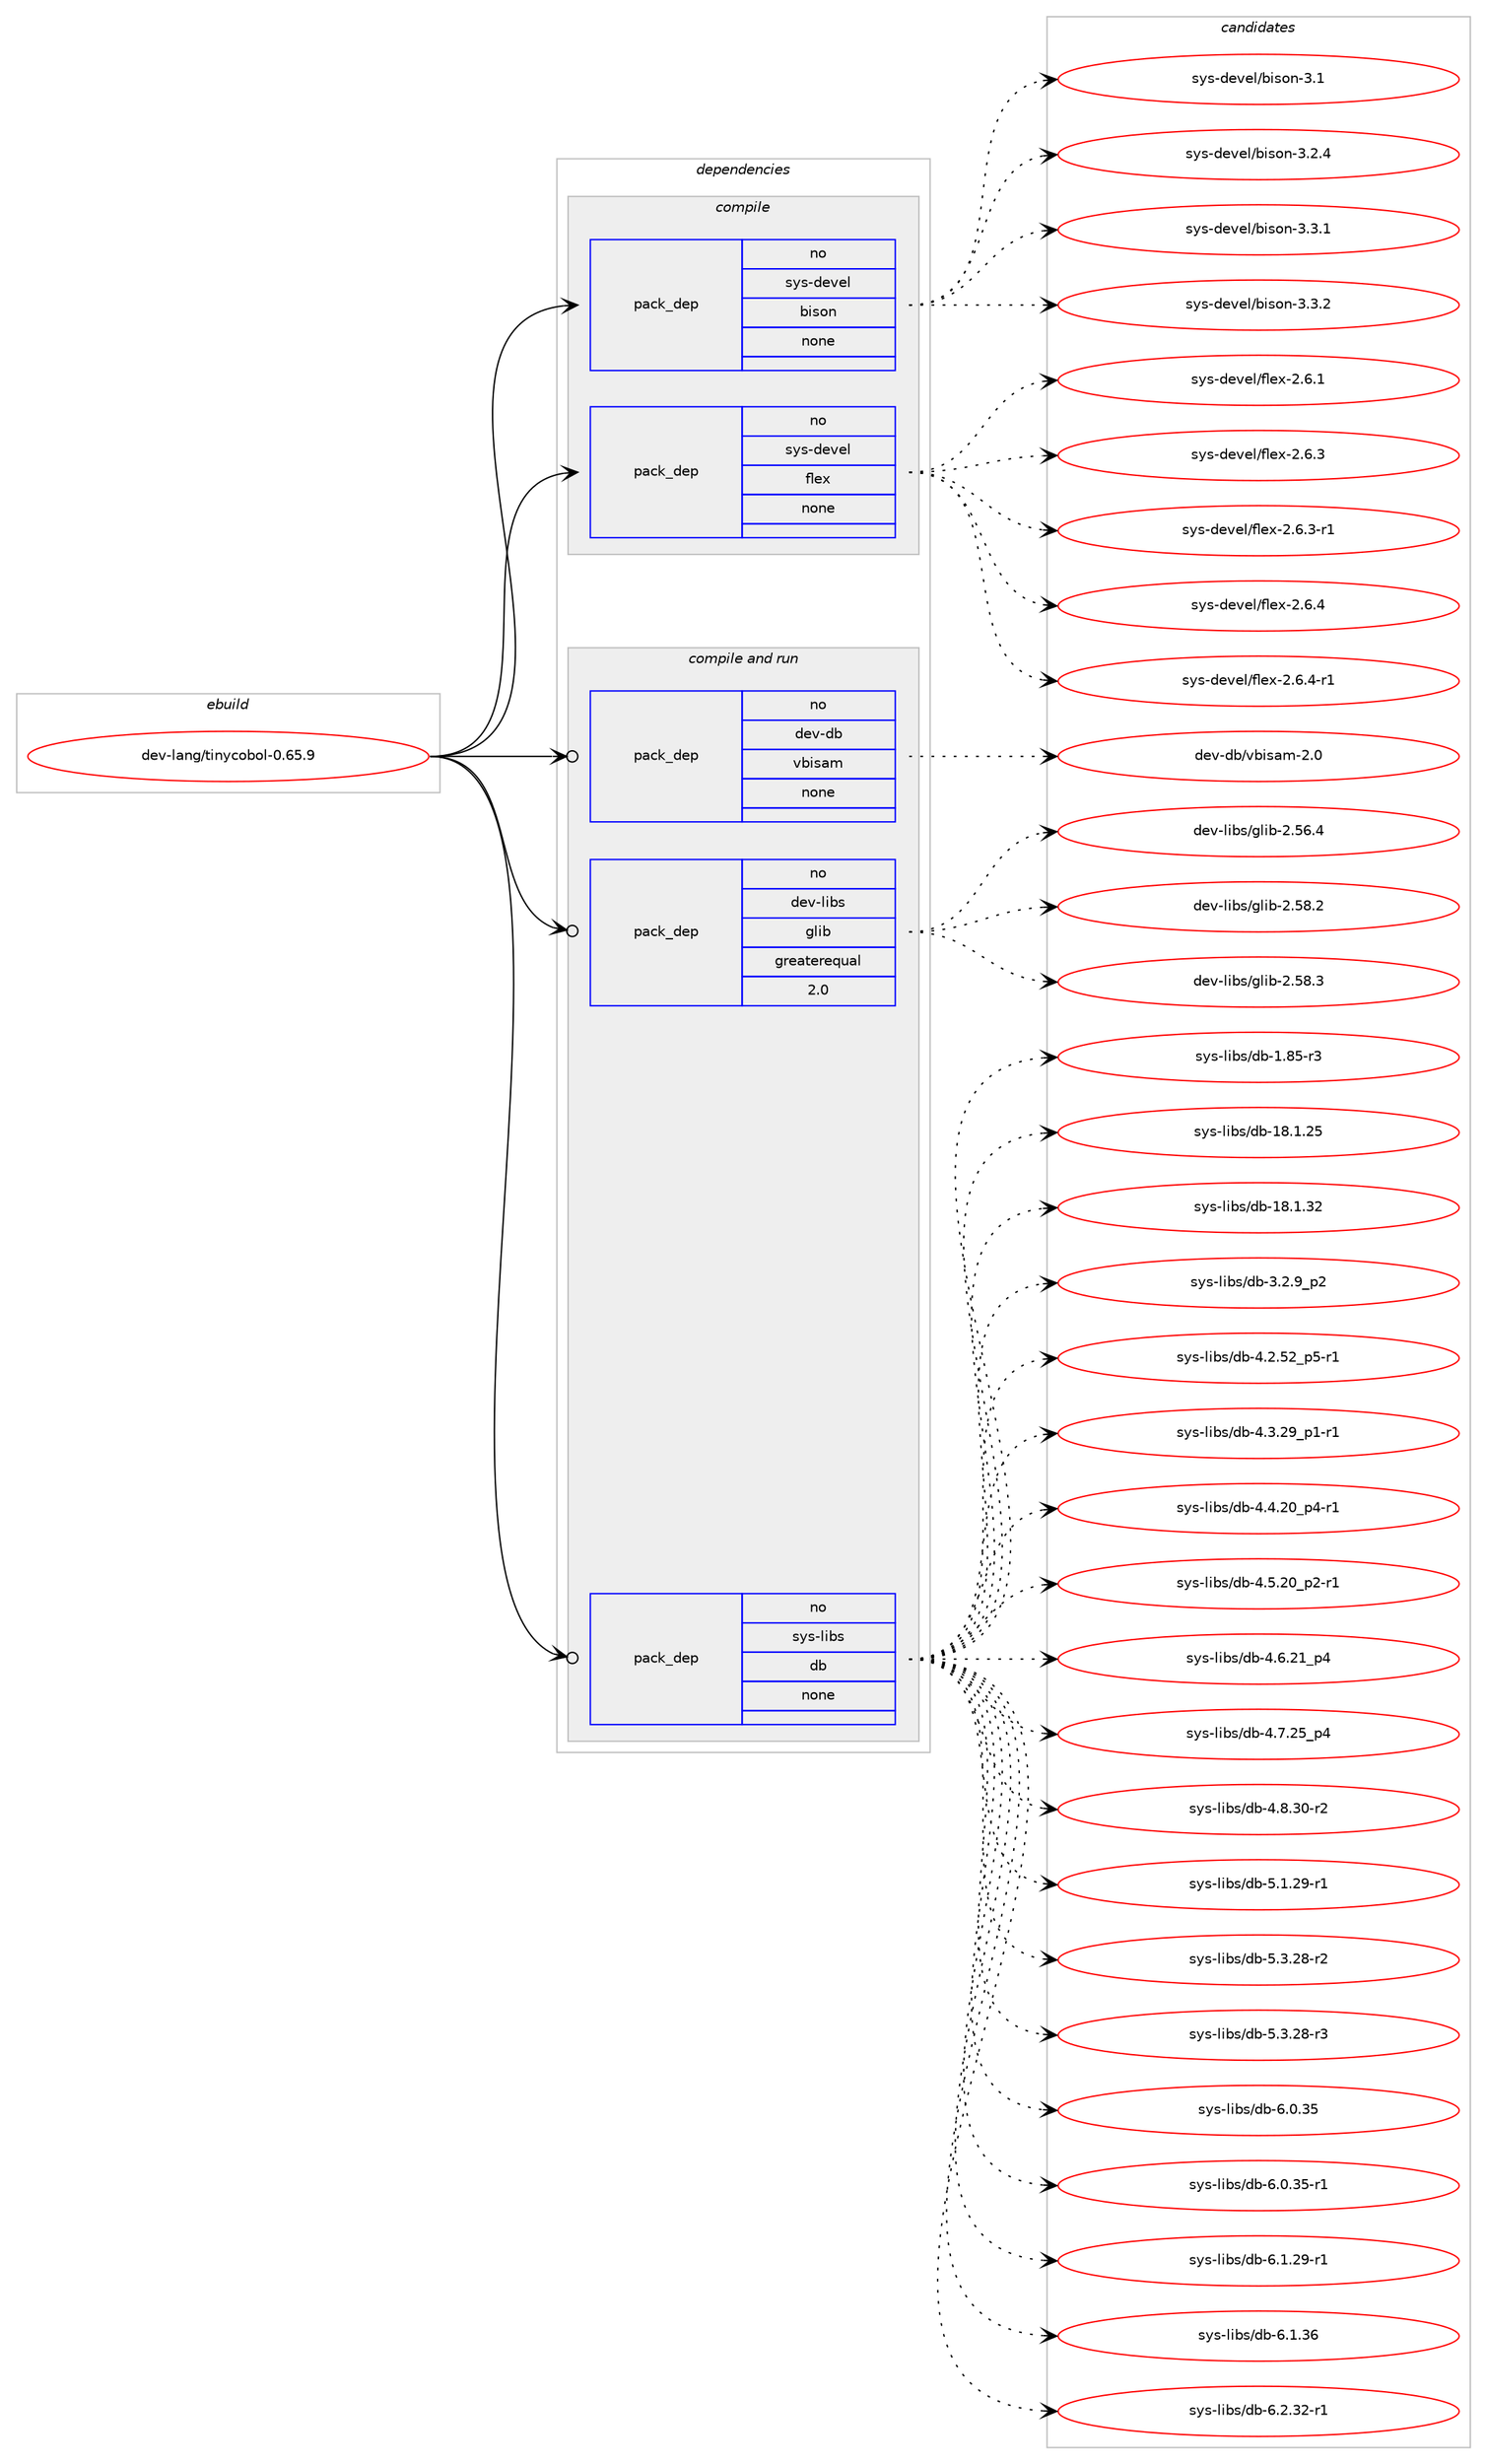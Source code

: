 digraph prolog {

# *************
# Graph options
# *************

newrank=true;
concentrate=true;
compound=true;
graph [rankdir=LR,fontname=Helvetica,fontsize=10,ranksep=1.5];#, ranksep=2.5, nodesep=0.2];
edge  [arrowhead=vee];
node  [fontname=Helvetica,fontsize=10];

# **********
# The ebuild
# **********

subgraph cluster_leftcol {
color=gray;
rank=same;
label=<<i>ebuild</i>>;
id [label="dev-lang/tinycobol-0.65.9", color=red, width=4, href="../dev-lang/tinycobol-0.65.9.svg"];
}

# ****************
# The dependencies
# ****************

subgraph cluster_midcol {
color=gray;
label=<<i>dependencies</i>>;
subgraph cluster_compile {
fillcolor="#eeeeee";
style=filled;
label=<<i>compile</i>>;
subgraph pack975599 {
dependency1363237 [label=<<TABLE BORDER="0" CELLBORDER="1" CELLSPACING="0" CELLPADDING="4" WIDTH="220"><TR><TD ROWSPAN="6" CELLPADDING="30">pack_dep</TD></TR><TR><TD WIDTH="110">no</TD></TR><TR><TD>sys-devel</TD></TR><TR><TD>bison</TD></TR><TR><TD>none</TD></TR><TR><TD></TD></TR></TABLE>>, shape=none, color=blue];
}
id:e -> dependency1363237:w [weight=20,style="solid",arrowhead="vee"];
subgraph pack975600 {
dependency1363238 [label=<<TABLE BORDER="0" CELLBORDER="1" CELLSPACING="0" CELLPADDING="4" WIDTH="220"><TR><TD ROWSPAN="6" CELLPADDING="30">pack_dep</TD></TR><TR><TD WIDTH="110">no</TD></TR><TR><TD>sys-devel</TD></TR><TR><TD>flex</TD></TR><TR><TD>none</TD></TR><TR><TD></TD></TR></TABLE>>, shape=none, color=blue];
}
id:e -> dependency1363238:w [weight=20,style="solid",arrowhead="vee"];
}
subgraph cluster_compileandrun {
fillcolor="#eeeeee";
style=filled;
label=<<i>compile and run</i>>;
subgraph pack975601 {
dependency1363239 [label=<<TABLE BORDER="0" CELLBORDER="1" CELLSPACING="0" CELLPADDING="4" WIDTH="220"><TR><TD ROWSPAN="6" CELLPADDING="30">pack_dep</TD></TR><TR><TD WIDTH="110">no</TD></TR><TR><TD>dev-db</TD></TR><TR><TD>vbisam</TD></TR><TR><TD>none</TD></TR><TR><TD></TD></TR></TABLE>>, shape=none, color=blue];
}
id:e -> dependency1363239:w [weight=20,style="solid",arrowhead="odotvee"];
subgraph pack975602 {
dependency1363240 [label=<<TABLE BORDER="0" CELLBORDER="1" CELLSPACING="0" CELLPADDING="4" WIDTH="220"><TR><TD ROWSPAN="6" CELLPADDING="30">pack_dep</TD></TR><TR><TD WIDTH="110">no</TD></TR><TR><TD>dev-libs</TD></TR><TR><TD>glib</TD></TR><TR><TD>greaterequal</TD></TR><TR><TD>2.0</TD></TR></TABLE>>, shape=none, color=blue];
}
id:e -> dependency1363240:w [weight=20,style="solid",arrowhead="odotvee"];
subgraph pack975603 {
dependency1363241 [label=<<TABLE BORDER="0" CELLBORDER="1" CELLSPACING="0" CELLPADDING="4" WIDTH="220"><TR><TD ROWSPAN="6" CELLPADDING="30">pack_dep</TD></TR><TR><TD WIDTH="110">no</TD></TR><TR><TD>sys-libs</TD></TR><TR><TD>db</TD></TR><TR><TD>none</TD></TR><TR><TD></TD></TR></TABLE>>, shape=none, color=blue];
}
id:e -> dependency1363241:w [weight=20,style="solid",arrowhead="odotvee"];
}
subgraph cluster_run {
fillcolor="#eeeeee";
style=filled;
label=<<i>run</i>>;
}
}

# **************
# The candidates
# **************

subgraph cluster_choices {
rank=same;
color=gray;
label=<<i>candidates</i>>;

subgraph choice975599 {
color=black;
nodesep=1;
choice11512111545100101118101108479810511511111045514649 [label="sys-devel/bison-3.1", color=red, width=4,href="../sys-devel/bison-3.1.svg"];
choice115121115451001011181011084798105115111110455146504652 [label="sys-devel/bison-3.2.4", color=red, width=4,href="../sys-devel/bison-3.2.4.svg"];
choice115121115451001011181011084798105115111110455146514649 [label="sys-devel/bison-3.3.1", color=red, width=4,href="../sys-devel/bison-3.3.1.svg"];
choice115121115451001011181011084798105115111110455146514650 [label="sys-devel/bison-3.3.2", color=red, width=4,href="../sys-devel/bison-3.3.2.svg"];
dependency1363237:e -> choice11512111545100101118101108479810511511111045514649:w [style=dotted,weight="100"];
dependency1363237:e -> choice115121115451001011181011084798105115111110455146504652:w [style=dotted,weight="100"];
dependency1363237:e -> choice115121115451001011181011084798105115111110455146514649:w [style=dotted,weight="100"];
dependency1363237:e -> choice115121115451001011181011084798105115111110455146514650:w [style=dotted,weight="100"];
}
subgraph choice975600 {
color=black;
nodesep=1;
choice1151211154510010111810110847102108101120455046544649 [label="sys-devel/flex-2.6.1", color=red, width=4,href="../sys-devel/flex-2.6.1.svg"];
choice1151211154510010111810110847102108101120455046544651 [label="sys-devel/flex-2.6.3", color=red, width=4,href="../sys-devel/flex-2.6.3.svg"];
choice11512111545100101118101108471021081011204550465446514511449 [label="sys-devel/flex-2.6.3-r1", color=red, width=4,href="../sys-devel/flex-2.6.3-r1.svg"];
choice1151211154510010111810110847102108101120455046544652 [label="sys-devel/flex-2.6.4", color=red, width=4,href="../sys-devel/flex-2.6.4.svg"];
choice11512111545100101118101108471021081011204550465446524511449 [label="sys-devel/flex-2.6.4-r1", color=red, width=4,href="../sys-devel/flex-2.6.4-r1.svg"];
dependency1363238:e -> choice1151211154510010111810110847102108101120455046544649:w [style=dotted,weight="100"];
dependency1363238:e -> choice1151211154510010111810110847102108101120455046544651:w [style=dotted,weight="100"];
dependency1363238:e -> choice11512111545100101118101108471021081011204550465446514511449:w [style=dotted,weight="100"];
dependency1363238:e -> choice1151211154510010111810110847102108101120455046544652:w [style=dotted,weight="100"];
dependency1363238:e -> choice11512111545100101118101108471021081011204550465446524511449:w [style=dotted,weight="100"];
}
subgraph choice975601 {
color=black;
nodesep=1;
choice100101118451009847118981051159710945504648 [label="dev-db/vbisam-2.0", color=red, width=4,href="../dev-db/vbisam-2.0.svg"];
dependency1363239:e -> choice100101118451009847118981051159710945504648:w [style=dotted,weight="100"];
}
subgraph choice975602 {
color=black;
nodesep=1;
choice1001011184510810598115471031081059845504653544652 [label="dev-libs/glib-2.56.4", color=red, width=4,href="../dev-libs/glib-2.56.4.svg"];
choice1001011184510810598115471031081059845504653564650 [label="dev-libs/glib-2.58.2", color=red, width=4,href="../dev-libs/glib-2.58.2.svg"];
choice1001011184510810598115471031081059845504653564651 [label="dev-libs/glib-2.58.3", color=red, width=4,href="../dev-libs/glib-2.58.3.svg"];
dependency1363240:e -> choice1001011184510810598115471031081059845504653544652:w [style=dotted,weight="100"];
dependency1363240:e -> choice1001011184510810598115471031081059845504653564650:w [style=dotted,weight="100"];
dependency1363240:e -> choice1001011184510810598115471031081059845504653564651:w [style=dotted,weight="100"];
}
subgraph choice975603 {
color=black;
nodesep=1;
choice1151211154510810598115471009845494656534511451 [label="sys-libs/db-1.85-r3", color=red, width=4,href="../sys-libs/db-1.85-r3.svg"];
choice115121115451081059811547100984549564649465053 [label="sys-libs/db-18.1.25", color=red, width=4,href="../sys-libs/db-18.1.25.svg"];
choice115121115451081059811547100984549564649465150 [label="sys-libs/db-18.1.32", color=red, width=4,href="../sys-libs/db-18.1.32.svg"];
choice115121115451081059811547100984551465046579511250 [label="sys-libs/db-3.2.9_p2", color=red, width=4,href="../sys-libs/db-3.2.9_p2.svg"];
choice115121115451081059811547100984552465046535095112534511449 [label="sys-libs/db-4.2.52_p5-r1", color=red, width=4,href="../sys-libs/db-4.2.52_p5-r1.svg"];
choice115121115451081059811547100984552465146505795112494511449 [label="sys-libs/db-4.3.29_p1-r1", color=red, width=4,href="../sys-libs/db-4.3.29_p1-r1.svg"];
choice115121115451081059811547100984552465246504895112524511449 [label="sys-libs/db-4.4.20_p4-r1", color=red, width=4,href="../sys-libs/db-4.4.20_p4-r1.svg"];
choice115121115451081059811547100984552465346504895112504511449 [label="sys-libs/db-4.5.20_p2-r1", color=red, width=4,href="../sys-libs/db-4.5.20_p2-r1.svg"];
choice11512111545108105981154710098455246544650499511252 [label="sys-libs/db-4.6.21_p4", color=red, width=4,href="../sys-libs/db-4.6.21_p4.svg"];
choice11512111545108105981154710098455246554650539511252 [label="sys-libs/db-4.7.25_p4", color=red, width=4,href="../sys-libs/db-4.7.25_p4.svg"];
choice11512111545108105981154710098455246564651484511450 [label="sys-libs/db-4.8.30-r2", color=red, width=4,href="../sys-libs/db-4.8.30-r2.svg"];
choice11512111545108105981154710098455346494650574511449 [label="sys-libs/db-5.1.29-r1", color=red, width=4,href="../sys-libs/db-5.1.29-r1.svg"];
choice11512111545108105981154710098455346514650564511450 [label="sys-libs/db-5.3.28-r2", color=red, width=4,href="../sys-libs/db-5.3.28-r2.svg"];
choice11512111545108105981154710098455346514650564511451 [label="sys-libs/db-5.3.28-r3", color=red, width=4,href="../sys-libs/db-5.3.28-r3.svg"];
choice1151211154510810598115471009845544648465153 [label="sys-libs/db-6.0.35", color=red, width=4,href="../sys-libs/db-6.0.35.svg"];
choice11512111545108105981154710098455446484651534511449 [label="sys-libs/db-6.0.35-r1", color=red, width=4,href="../sys-libs/db-6.0.35-r1.svg"];
choice11512111545108105981154710098455446494650574511449 [label="sys-libs/db-6.1.29-r1", color=red, width=4,href="../sys-libs/db-6.1.29-r1.svg"];
choice1151211154510810598115471009845544649465154 [label="sys-libs/db-6.1.36", color=red, width=4,href="../sys-libs/db-6.1.36.svg"];
choice11512111545108105981154710098455446504651504511449 [label="sys-libs/db-6.2.32-r1", color=red, width=4,href="../sys-libs/db-6.2.32-r1.svg"];
dependency1363241:e -> choice1151211154510810598115471009845494656534511451:w [style=dotted,weight="100"];
dependency1363241:e -> choice115121115451081059811547100984549564649465053:w [style=dotted,weight="100"];
dependency1363241:e -> choice115121115451081059811547100984549564649465150:w [style=dotted,weight="100"];
dependency1363241:e -> choice115121115451081059811547100984551465046579511250:w [style=dotted,weight="100"];
dependency1363241:e -> choice115121115451081059811547100984552465046535095112534511449:w [style=dotted,weight="100"];
dependency1363241:e -> choice115121115451081059811547100984552465146505795112494511449:w [style=dotted,weight="100"];
dependency1363241:e -> choice115121115451081059811547100984552465246504895112524511449:w [style=dotted,weight="100"];
dependency1363241:e -> choice115121115451081059811547100984552465346504895112504511449:w [style=dotted,weight="100"];
dependency1363241:e -> choice11512111545108105981154710098455246544650499511252:w [style=dotted,weight="100"];
dependency1363241:e -> choice11512111545108105981154710098455246554650539511252:w [style=dotted,weight="100"];
dependency1363241:e -> choice11512111545108105981154710098455246564651484511450:w [style=dotted,weight="100"];
dependency1363241:e -> choice11512111545108105981154710098455346494650574511449:w [style=dotted,weight="100"];
dependency1363241:e -> choice11512111545108105981154710098455346514650564511450:w [style=dotted,weight="100"];
dependency1363241:e -> choice11512111545108105981154710098455346514650564511451:w [style=dotted,weight="100"];
dependency1363241:e -> choice1151211154510810598115471009845544648465153:w [style=dotted,weight="100"];
dependency1363241:e -> choice11512111545108105981154710098455446484651534511449:w [style=dotted,weight="100"];
dependency1363241:e -> choice11512111545108105981154710098455446494650574511449:w [style=dotted,weight="100"];
dependency1363241:e -> choice1151211154510810598115471009845544649465154:w [style=dotted,weight="100"];
dependency1363241:e -> choice11512111545108105981154710098455446504651504511449:w [style=dotted,weight="100"];
}
}

}
